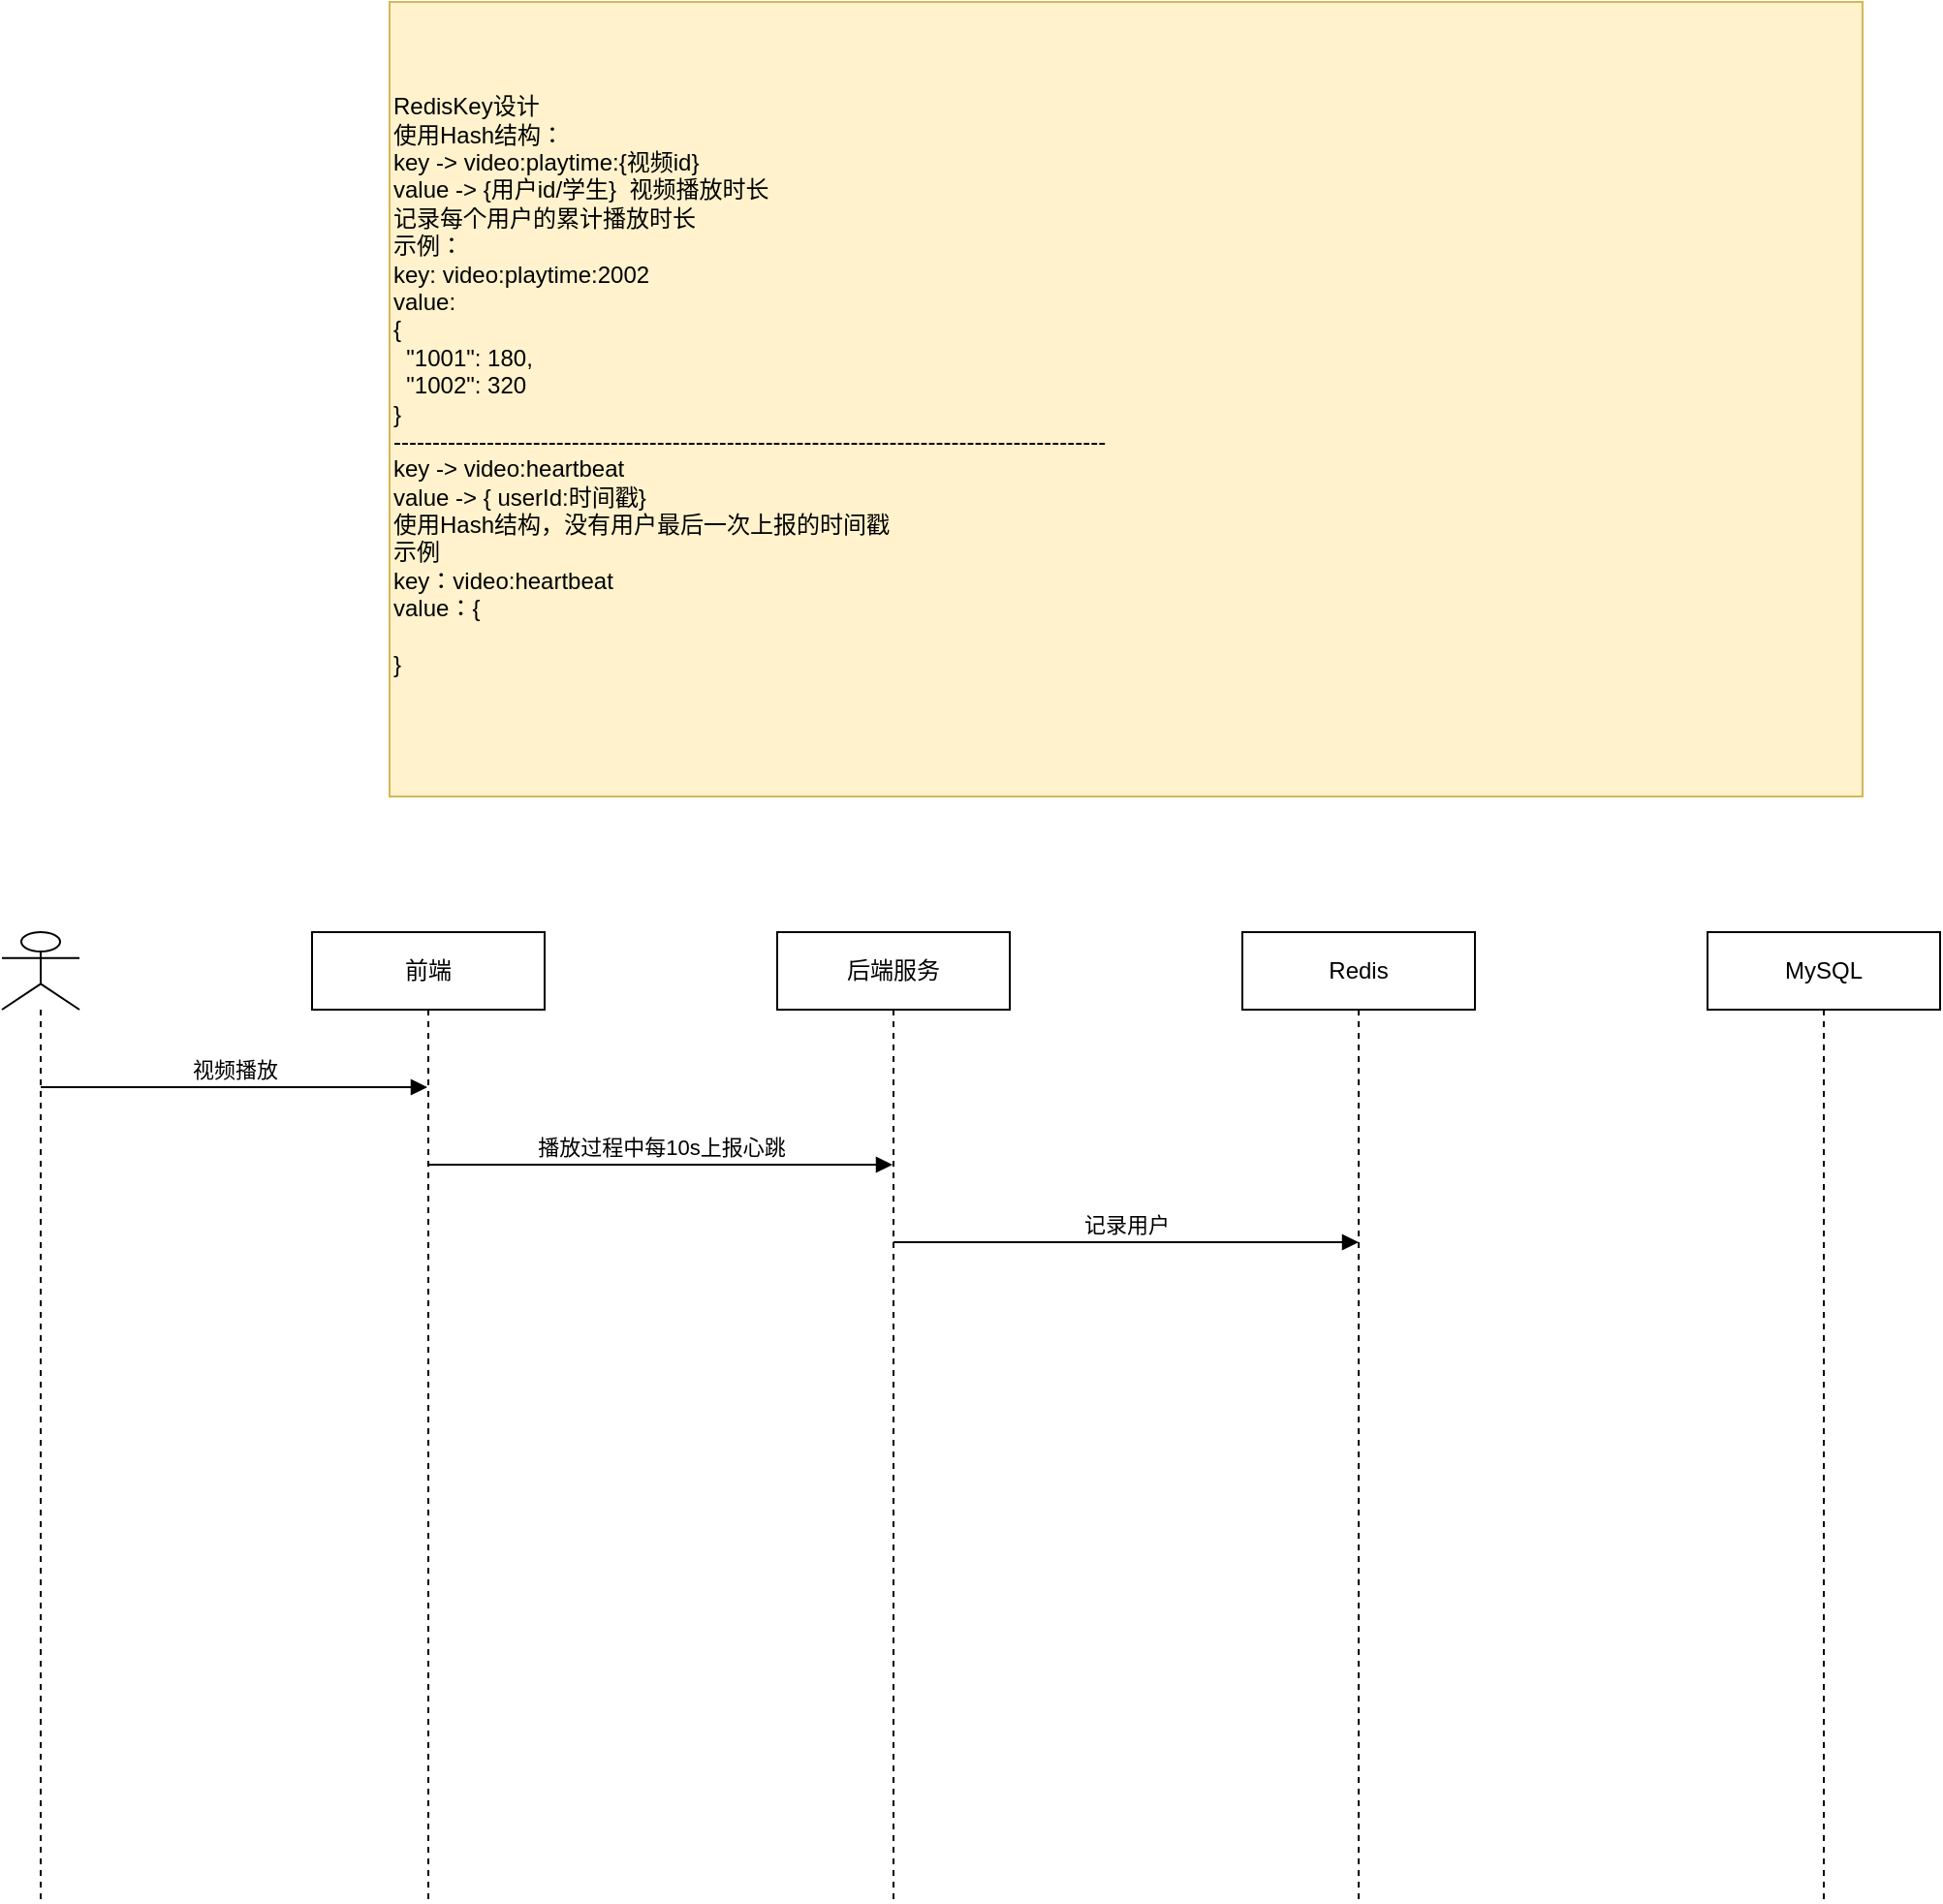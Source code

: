 <mxfile version="28.2.7">
  <diagram name="第 1 页" id="l2zjzSVLTtTmNhwxg3qi">
    <mxGraphModel dx="1213" dy="1899" grid="1" gridSize="10" guides="1" tooltips="1" connect="1" arrows="1" fold="1" page="1" pageScale="1" pageWidth="827" pageHeight="1169" math="0" shadow="0">
      <root>
        <mxCell id="0" />
        <mxCell id="1" parent="0" />
        <mxCell id="RRydfFNoVdOO5ogqqq86-2" value="" style="shape=umlLifeline;perimeter=lifelinePerimeter;whiteSpace=wrap;html=1;container=0;dropTarget=0;collapsible=0;recursiveResize=0;outlineConnect=0;portConstraint=eastwest;newEdgeStyle={&quot;curved&quot;:0,&quot;rounded&quot;:0};participant=umlActor;" vertex="1" parent="1">
          <mxGeometry x="40" y="240" width="40" height="500" as="geometry" />
        </mxCell>
        <mxCell id="RRydfFNoVdOO5ogqqq86-4" value="前端" style="shape=umlLifeline;perimeter=lifelinePerimeter;whiteSpace=wrap;html=1;container=0;dropTarget=0;collapsible=0;recursiveResize=0;outlineConnect=0;portConstraint=eastwest;newEdgeStyle={&quot;curved&quot;:0,&quot;rounded&quot;:0};" vertex="1" parent="1">
          <mxGeometry x="200" y="240" width="120" height="500" as="geometry" />
        </mxCell>
        <mxCell id="RRydfFNoVdOO5ogqqq86-5" value="后端服务" style="shape=umlLifeline;perimeter=lifelinePerimeter;whiteSpace=wrap;html=1;container=0;dropTarget=0;collapsible=0;recursiveResize=0;outlineConnect=0;portConstraint=eastwest;newEdgeStyle={&quot;curved&quot;:0,&quot;rounded&quot;:0};" vertex="1" parent="1">
          <mxGeometry x="440" y="240" width="120" height="500" as="geometry" />
        </mxCell>
        <mxCell id="RRydfFNoVdOO5ogqqq86-6" value="Redis" style="shape=umlLifeline;perimeter=lifelinePerimeter;whiteSpace=wrap;html=1;container=0;dropTarget=0;collapsible=0;recursiveResize=0;outlineConnect=0;portConstraint=eastwest;newEdgeStyle={&quot;curved&quot;:0,&quot;rounded&quot;:0};" vertex="1" parent="1">
          <mxGeometry x="680" y="240" width="120" height="500" as="geometry" />
        </mxCell>
        <mxCell id="RRydfFNoVdOO5ogqqq86-8" value="视频播放" style="html=1;verticalAlign=bottom;endArrow=block;curved=0;rounded=0;" edge="1" parent="1" target="RRydfFNoVdOO5ogqqq86-4">
          <mxGeometry width="80" relative="1" as="geometry">
            <mxPoint x="60" y="320" as="sourcePoint" />
            <mxPoint x="140" y="320" as="targetPoint" />
          </mxGeometry>
        </mxCell>
        <mxCell id="RRydfFNoVdOO5ogqqq86-9" value="播放过程中每10s上报心跳" style="html=1;verticalAlign=bottom;endArrow=block;curved=0;rounded=0;" edge="1" parent="1" target="RRydfFNoVdOO5ogqqq86-5">
          <mxGeometry width="80" relative="1" as="geometry">
            <mxPoint x="260" y="360" as="sourcePoint" />
            <mxPoint x="460" y="360" as="targetPoint" />
          </mxGeometry>
        </mxCell>
        <mxCell id="RRydfFNoVdOO5ogqqq86-10" value="RedisKey设计&lt;br&gt;使用Hash结构：&lt;br&gt;key -&amp;gt;&amp;nbsp;video:playtime:{视频id}&lt;br&gt;value -&amp;gt; {用户id/学生}&amp;nbsp; 视频播放时长&amp;nbsp;&amp;nbsp;&lt;br&gt;记录每个用户的累计播放时长&lt;div&gt;&lt;div&gt;示例：&lt;br&gt;key: video:playtime:2002&lt;/div&gt;&lt;div&gt;value:&lt;/div&gt;&lt;div&gt;{&lt;/div&gt;&lt;div&gt;&amp;nbsp; &quot;1001&quot;: 180,&lt;/div&gt;&lt;div&gt;&amp;nbsp; &quot;1002&quot;: 320&lt;/div&gt;&lt;div&gt;}&lt;/div&gt;--------------------------------------------------------------------------------------------&lt;div&gt;key -&amp;gt; video:heartbeat&lt;/div&gt;&lt;div&gt;value -&amp;gt; { userId:时间戳}&lt;br&gt;使用Hash结构，没有用户最后一次上报的时间戳&lt;br&gt;示例&lt;/div&gt;&lt;div&gt;&lt;div&gt;key：video:heartbeat&lt;br&gt;value：{&lt;/div&gt;&lt;div&gt;&lt;span style=&quot;white-space: pre;&quot;&gt;&#x9;&lt;/span&gt;&lt;br&gt;&lt;/div&gt;&lt;div&gt;}&lt;br&gt;&lt;div&gt;&lt;br&gt;&lt;/div&gt;&lt;/div&gt;&lt;/div&gt;&lt;/div&gt;" style="rounded=0;whiteSpace=wrap;html=1;fillColor=#fff2cc;strokeColor=#d6b656;align=left;" vertex="1" parent="1">
          <mxGeometry x="240" y="-240" width="760" height="410" as="geometry" />
        </mxCell>
        <mxCell id="RRydfFNoVdOO5ogqqq86-17" value="MySQL" style="shape=umlLifeline;perimeter=lifelinePerimeter;whiteSpace=wrap;html=1;container=0;dropTarget=0;collapsible=0;recursiveResize=0;outlineConnect=0;portConstraint=eastwest;newEdgeStyle={&quot;curved&quot;:0,&quot;rounded&quot;:0};" vertex="1" parent="1">
          <mxGeometry x="920" y="240" width="120" height="500" as="geometry" />
        </mxCell>
        <mxCell id="RRydfFNoVdOO5ogqqq86-18" value="记录用户" style="html=1;verticalAlign=bottom;endArrow=block;curved=0;rounded=0;" edge="1" parent="1">
          <mxGeometry width="80" relative="1" as="geometry">
            <mxPoint x="500" y="400" as="sourcePoint" />
            <mxPoint x="740" y="400" as="targetPoint" />
          </mxGeometry>
        </mxCell>
      </root>
    </mxGraphModel>
  </diagram>
</mxfile>
